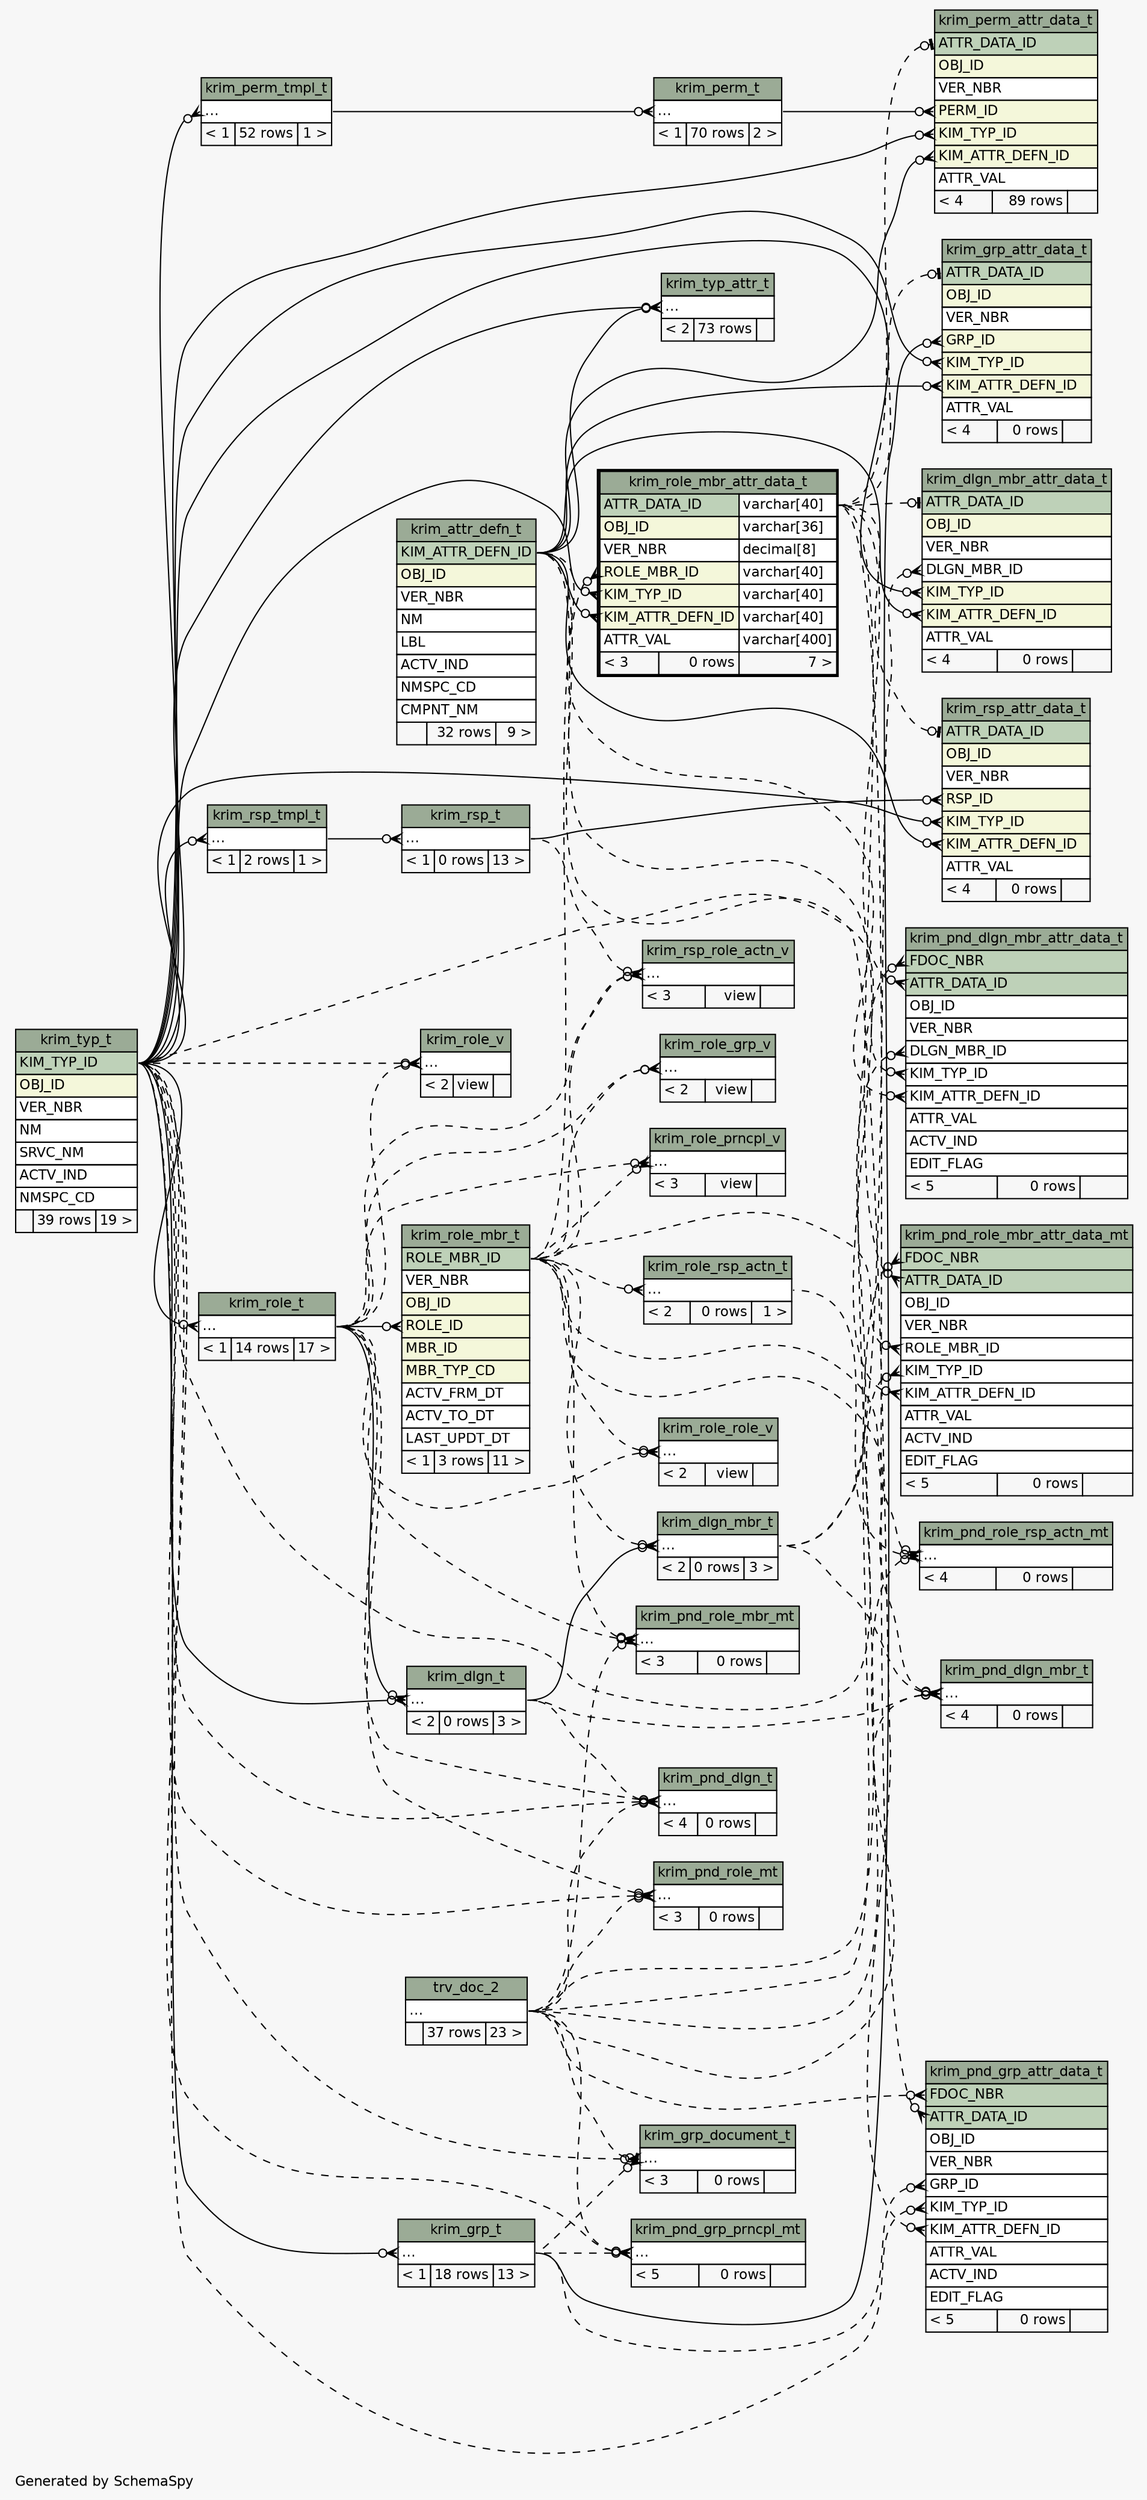 // dot 2.28.0 on Mac OS X 10.7.2
// SchemaSpy rev 590
digraph "impliedTwoDegreesRelationshipsDiagram" {
  graph [
    rankdir="RL"
    bgcolor="#f7f7f7"
    label="\nGenerated by SchemaSpy"
    labeljust="l"
    nodesep="0.18"
    ranksep="0.46"
    fontname="Helvetica"
    fontsize="11"
  ];
  node [
    fontname="Helvetica"
    fontsize="11"
    shape="plaintext"
  ];
  edge [
    arrowsize="0.8"
  ];
  "krim_dlgn_mbr_attr_data_t":"ATTR_DATA_ID":w -> "krim_role_mbr_attr_data_t":"ATTR_DATA_ID.type":e [arrowhead=none dir=back arrowtail=teeodot style=dashed];
  "krim_dlgn_mbr_attr_data_t":"DLGN_MBR_ID":w -> "krim_dlgn_mbr_t":"elipses":e [arrowhead=none dir=back arrowtail=crowodot style=dashed];
  "krim_dlgn_mbr_attr_data_t":"KIM_ATTR_DEFN_ID":w -> "krim_attr_defn_t":"KIM_ATTR_DEFN_ID":e [arrowhead=none dir=back arrowtail=crowodot];
  "krim_dlgn_mbr_attr_data_t":"KIM_TYP_ID":w -> "krim_typ_t":"KIM_TYP_ID":e [arrowhead=none dir=back arrowtail=crowodot];
  "krim_dlgn_mbr_t":"elipses":w -> "krim_dlgn_t":"elipses":e [arrowhead=none dir=back arrowtail=crowodot];
  "krim_dlgn_mbr_t":"elipses":w -> "krim_role_mbr_t":"ROLE_MBR_ID":e [arrowhead=none dir=back arrowtail=crowodot style=dashed];
  "krim_dlgn_t":"elipses":w -> "krim_typ_t":"KIM_TYP_ID":e [arrowhead=none dir=back arrowtail=crowodot];
  "krim_dlgn_t":"elipses":w -> "krim_role_t":"elipses":e [arrowhead=none dir=back arrowtail=crowodot];
  "krim_grp_attr_data_t":"ATTR_DATA_ID":w -> "krim_role_mbr_attr_data_t":"ATTR_DATA_ID.type":e [arrowhead=none dir=back arrowtail=teeodot style=dashed];
  "krim_grp_attr_data_t":"GRP_ID":w -> "krim_grp_t":"elipses":e [arrowhead=none dir=back arrowtail=crowodot];
  "krim_grp_attr_data_t":"KIM_ATTR_DEFN_ID":w -> "krim_attr_defn_t":"KIM_ATTR_DEFN_ID":e [arrowhead=none dir=back arrowtail=crowodot];
  "krim_grp_attr_data_t":"KIM_TYP_ID":w -> "krim_typ_t":"KIM_TYP_ID":e [arrowhead=none dir=back arrowtail=crowodot];
  "krim_grp_document_t":"elipses":w -> "trv_doc_2":"elipses":e [arrowhead=none dir=back arrowtail=teeodot style=dashed];
  "krim_grp_document_t":"elipses":w -> "krim_grp_t":"elipses":e [arrowhead=none dir=back arrowtail=crowodot style=dashed];
  "krim_grp_document_t":"elipses":w -> "krim_typ_t":"KIM_TYP_ID":e [arrowhead=none dir=back arrowtail=crowodot style=dashed];
  "krim_grp_t":"elipses":w -> "krim_typ_t":"KIM_TYP_ID":e [arrowhead=none dir=back arrowtail=crowodot];
  "krim_perm_attr_data_t":"ATTR_DATA_ID":w -> "krim_role_mbr_attr_data_t":"ATTR_DATA_ID.type":e [arrowhead=none dir=back arrowtail=teeodot style=dashed];
  "krim_perm_attr_data_t":"KIM_ATTR_DEFN_ID":w -> "krim_attr_defn_t":"KIM_ATTR_DEFN_ID":e [arrowhead=none dir=back arrowtail=crowodot];
  "krim_perm_attr_data_t":"KIM_TYP_ID":w -> "krim_typ_t":"KIM_TYP_ID":e [arrowhead=none dir=back arrowtail=crowodot];
  "krim_perm_attr_data_t":"PERM_ID":w -> "krim_perm_t":"elipses":e [arrowhead=none dir=back arrowtail=crowodot];
  "krim_perm_t":"elipses":w -> "krim_perm_tmpl_t":"elipses":e [arrowhead=none dir=back arrowtail=crowodot];
  "krim_perm_tmpl_t":"elipses":w -> "krim_typ_t":"KIM_TYP_ID":e [arrowhead=none dir=back arrowtail=crowodot];
  "krim_pnd_dlgn_mbr_attr_data_t":"ATTR_DATA_ID":w -> "krim_role_mbr_attr_data_t":"ATTR_DATA_ID.type":e [arrowhead=none dir=back arrowtail=crowodot style=dashed];
  "krim_pnd_dlgn_mbr_attr_data_t":"DLGN_MBR_ID":w -> "krim_dlgn_mbr_t":"elipses":e [arrowhead=none dir=back arrowtail=crowodot style=dashed];
  "krim_pnd_dlgn_mbr_attr_data_t":"FDOC_NBR":w -> "trv_doc_2":"elipses":e [arrowhead=none dir=back arrowtail=crowodot style=dashed];
  "krim_pnd_dlgn_mbr_attr_data_t":"KIM_ATTR_DEFN_ID":w -> "krim_attr_defn_t":"KIM_ATTR_DEFN_ID":e [arrowhead=none dir=back arrowtail=crowodot style=dashed];
  "krim_pnd_dlgn_mbr_attr_data_t":"KIM_TYP_ID":w -> "krim_typ_t":"KIM_TYP_ID":e [arrowhead=none dir=back arrowtail=crowodot style=dashed];
  "krim_pnd_dlgn_mbr_t":"elipses":w -> "krim_dlgn_t":"elipses":e [arrowhead=none dir=back arrowtail=crowodot style=dashed];
  "krim_pnd_dlgn_mbr_t":"elipses":w -> "krim_dlgn_mbr_t":"elipses":e [arrowhead=none dir=back arrowtail=crowodot style=dashed];
  "krim_pnd_dlgn_mbr_t":"elipses":w -> "trv_doc_2":"elipses":e [arrowhead=none dir=back arrowtail=crowodot style=dashed];
  "krim_pnd_dlgn_mbr_t":"elipses":w -> "krim_role_mbr_t":"ROLE_MBR_ID":e [arrowhead=none dir=back arrowtail=crowodot style=dashed];
  "krim_pnd_dlgn_t":"elipses":w -> "krim_dlgn_t":"elipses":e [arrowhead=none dir=back arrowtail=crowodot style=dashed];
  "krim_pnd_dlgn_t":"elipses":w -> "trv_doc_2":"elipses":e [arrowhead=none dir=back arrowtail=crowodot style=dashed];
  "krim_pnd_dlgn_t":"elipses":w -> "krim_typ_t":"KIM_TYP_ID":e [arrowhead=none dir=back arrowtail=crowodot style=dashed];
  "krim_pnd_dlgn_t":"elipses":w -> "krim_role_t":"elipses":e [arrowhead=none dir=back arrowtail=crowodot style=dashed];
  "krim_pnd_grp_attr_data_t":"ATTR_DATA_ID":w -> "krim_role_mbr_attr_data_t":"ATTR_DATA_ID.type":e [arrowhead=none dir=back arrowtail=crowodot style=dashed];
  "krim_pnd_grp_attr_data_t":"FDOC_NBR":w -> "trv_doc_2":"elipses":e [arrowhead=none dir=back arrowtail=crowodot style=dashed];
  "krim_pnd_grp_attr_data_t":"GRP_ID":w -> "krim_grp_t":"elipses":e [arrowhead=none dir=back arrowtail=crowodot style=dashed];
  "krim_pnd_grp_attr_data_t":"KIM_ATTR_DEFN_ID":w -> "krim_attr_defn_t":"KIM_ATTR_DEFN_ID":e [arrowhead=none dir=back arrowtail=crowodot style=dashed];
  "krim_pnd_grp_attr_data_t":"KIM_TYP_ID":w -> "krim_typ_t":"KIM_TYP_ID":e [arrowhead=none dir=back arrowtail=crowodot style=dashed];
  "krim_pnd_grp_prncpl_mt":"elipses":w -> "trv_doc_2":"elipses":e [arrowhead=none dir=back arrowtail=crowodot style=dashed];
  "krim_pnd_grp_prncpl_mt":"elipses":w -> "krim_grp_t":"elipses":e [arrowhead=none dir=back arrowtail=crowodot style=dashed];
  "krim_pnd_grp_prncpl_mt":"elipses":w -> "krim_typ_t":"KIM_TYP_ID":e [arrowhead=none dir=back arrowtail=crowodot style=dashed];
  "krim_pnd_role_mbr_attr_data_mt":"ATTR_DATA_ID":w -> "krim_role_mbr_attr_data_t":"ATTR_DATA_ID.type":e [arrowhead=none dir=back arrowtail=crowodot style=dashed];
  "krim_pnd_role_mbr_attr_data_mt":"FDOC_NBR":w -> "trv_doc_2":"elipses":e [arrowhead=none dir=back arrowtail=crowodot style=dashed];
  "krim_pnd_role_mbr_attr_data_mt":"KIM_ATTR_DEFN_ID":w -> "krim_attr_defn_t":"KIM_ATTR_DEFN_ID":e [arrowhead=none dir=back arrowtail=crowodot style=dashed];
  "krim_pnd_role_mbr_attr_data_mt":"KIM_TYP_ID":w -> "krim_typ_t":"KIM_TYP_ID":e [arrowhead=none dir=back arrowtail=crowodot style=dashed];
  "krim_pnd_role_mbr_attr_data_mt":"ROLE_MBR_ID":w -> "krim_role_mbr_t":"ROLE_MBR_ID":e [arrowhead=none dir=back arrowtail=crowodot style=dashed];
  "krim_pnd_role_mbr_mt":"elipses":w -> "trv_doc_2":"elipses":e [arrowhead=none dir=back arrowtail=crowodot style=dashed];
  "krim_pnd_role_mbr_mt":"elipses":w -> "krim_role_t":"elipses":e [arrowhead=none dir=back arrowtail=crowodot style=dashed];
  "krim_pnd_role_mbr_mt":"elipses":w -> "krim_role_mbr_t":"ROLE_MBR_ID":e [arrowhead=none dir=back arrowtail=crowodot style=dashed];
  "krim_pnd_role_mt":"elipses":w -> "trv_doc_2":"elipses":e [arrowhead=none dir=back arrowtail=crowodot style=dashed];
  "krim_pnd_role_mt":"elipses":w -> "krim_typ_t":"KIM_TYP_ID":e [arrowhead=none dir=back arrowtail=crowodot style=dashed];
  "krim_pnd_role_mt":"elipses":w -> "krim_role_t":"elipses":e [arrowhead=none dir=back arrowtail=crowodot style=dashed];
  "krim_pnd_role_rsp_actn_mt":"elipses":w -> "trv_doc_2":"elipses":e [arrowhead=none dir=back arrowtail=crowodot style=dashed];
  "krim_pnd_role_rsp_actn_mt":"elipses":w -> "krim_role_mbr_t":"ROLE_MBR_ID":e [arrowhead=none dir=back arrowtail=crowodot style=dashed];
  "krim_pnd_role_rsp_actn_mt":"elipses":w -> "krim_role_rsp_actn_t":"elipses":e [arrowhead=none dir=back arrowtail=crowodot style=dashed];
  "krim_role_grp_v":"elipses":w -> "krim_role_t":"elipses":e [arrowhead=none dir=back arrowtail=crowodot style=dashed];
  "krim_role_grp_v":"elipses":w -> "krim_role_mbr_t":"ROLE_MBR_ID":e [arrowhead=none dir=back arrowtail=crowodot style=dashed];
  "krim_role_mbr_attr_data_t":"KIM_ATTR_DEFN_ID":w -> "krim_attr_defn_t":"KIM_ATTR_DEFN_ID":e [arrowhead=none dir=back arrowtail=crowodot];
  "krim_role_mbr_attr_data_t":"KIM_TYP_ID":w -> "krim_typ_t":"KIM_TYP_ID":e [arrowhead=none dir=back arrowtail=crowodot];
  "krim_role_mbr_attr_data_t":"ROLE_MBR_ID":w -> "krim_role_mbr_t":"ROLE_MBR_ID":e [arrowhead=none dir=back arrowtail=crowodot style=dashed];
  "krim_role_mbr_t":"ROLE_ID":w -> "krim_role_t":"elipses":e [arrowhead=none dir=back arrowtail=crowodot];
  "krim_role_prncpl_v":"elipses":w -> "krim_role_t":"elipses":e [arrowhead=none dir=back arrowtail=crowodot style=dashed];
  "krim_role_prncpl_v":"elipses":w -> "krim_role_mbr_t":"ROLE_MBR_ID":e [arrowhead=none dir=back arrowtail=crowodot style=dashed];
  "krim_role_role_v":"elipses":w -> "krim_role_t":"elipses":e [arrowhead=none dir=back arrowtail=crowodot style=dashed];
  "krim_role_role_v":"elipses":w -> "krim_role_mbr_t":"ROLE_MBR_ID":e [arrowhead=none dir=back arrowtail=crowodot style=dashed];
  "krim_role_rsp_actn_t":"elipses":w -> "krim_role_mbr_t":"ROLE_MBR_ID":e [arrowhead=none dir=back arrowtail=crowodot style=dashed];
  "krim_role_t":"elipses":w -> "krim_typ_t":"KIM_TYP_ID":e [arrowhead=none dir=back arrowtail=crowodot];
  "krim_role_v":"elipses":w -> "krim_typ_t":"KIM_TYP_ID":e [arrowhead=none dir=back arrowtail=crowodot style=dashed];
  "krim_role_v":"elipses":w -> "krim_role_t":"elipses":e [arrowhead=none dir=back arrowtail=crowodot style=dashed];
  "krim_rsp_attr_data_t":"ATTR_DATA_ID":w -> "krim_role_mbr_attr_data_t":"ATTR_DATA_ID.type":e [arrowhead=none dir=back arrowtail=teeodot style=dashed];
  "krim_rsp_attr_data_t":"KIM_ATTR_DEFN_ID":w -> "krim_attr_defn_t":"KIM_ATTR_DEFN_ID":e [arrowhead=none dir=back arrowtail=crowodot];
  "krim_rsp_attr_data_t":"KIM_TYP_ID":w -> "krim_typ_t":"KIM_TYP_ID":e [arrowhead=none dir=back arrowtail=crowodot];
  "krim_rsp_attr_data_t":"RSP_ID":w -> "krim_rsp_t":"elipses":e [arrowhead=none dir=back arrowtail=crowodot];
  "krim_rsp_role_actn_v":"elipses":w -> "krim_role_t":"elipses":e [arrowhead=none dir=back arrowtail=crowodot style=dashed];
  "krim_rsp_role_actn_v":"elipses":w -> "krim_role_mbr_t":"ROLE_MBR_ID":e [arrowhead=none dir=back arrowtail=crowodot style=dashed];
  "krim_rsp_role_actn_v":"elipses":w -> "krim_rsp_t":"elipses":e [arrowhead=none dir=back arrowtail=crowodot style=dashed];
  "krim_rsp_t":"elipses":w -> "krim_rsp_tmpl_t":"elipses":e [arrowhead=none dir=back arrowtail=crowodot];
  "krim_rsp_tmpl_t":"elipses":w -> "krim_typ_t":"KIM_TYP_ID":e [arrowhead=none dir=back arrowtail=crowodot];
  "krim_typ_attr_t":"elipses":w -> "krim_attr_defn_t":"KIM_ATTR_DEFN_ID":e [arrowhead=none dir=back arrowtail=crowodot];
  "krim_typ_attr_t":"elipses":w -> "krim_typ_t":"KIM_TYP_ID":e [arrowhead=none dir=back arrowtail=crowodot];
  "krim_attr_defn_t" [
    label=<
    <TABLE BORDER="0" CELLBORDER="1" CELLSPACING="0" BGCOLOR="#ffffff">
      <TR><TD COLSPAN="3" BGCOLOR="#9bab96" ALIGN="CENTER">krim_attr_defn_t</TD></TR>
      <TR><TD PORT="KIM_ATTR_DEFN_ID" COLSPAN="3" BGCOLOR="#bed1b8" ALIGN="LEFT">KIM_ATTR_DEFN_ID</TD></TR>
      <TR><TD PORT="OBJ_ID" COLSPAN="3" BGCOLOR="#f4f7da" ALIGN="LEFT">OBJ_ID</TD></TR>
      <TR><TD PORT="VER_NBR" COLSPAN="3" ALIGN="LEFT">VER_NBR</TD></TR>
      <TR><TD PORT="NM" COLSPAN="3" ALIGN="LEFT">NM</TD></TR>
      <TR><TD PORT="LBL" COLSPAN="3" ALIGN="LEFT">LBL</TD></TR>
      <TR><TD PORT="ACTV_IND" COLSPAN="3" ALIGN="LEFT">ACTV_IND</TD></TR>
      <TR><TD PORT="NMSPC_CD" COLSPAN="3" ALIGN="LEFT">NMSPC_CD</TD></TR>
      <TR><TD PORT="CMPNT_NM" COLSPAN="3" ALIGN="LEFT">CMPNT_NM</TD></TR>
      <TR><TD ALIGN="LEFT" BGCOLOR="#f7f7f7">  </TD><TD ALIGN="RIGHT" BGCOLOR="#f7f7f7">32 rows</TD><TD ALIGN="RIGHT" BGCOLOR="#f7f7f7">9 &gt;</TD></TR>
    </TABLE>>
    URL="krim_attr_defn_t.html"
    tooltip="krim_attr_defn_t"
  ];
  "krim_dlgn_mbr_attr_data_t" [
    label=<
    <TABLE BORDER="0" CELLBORDER="1" CELLSPACING="0" BGCOLOR="#ffffff">
      <TR><TD COLSPAN="3" BGCOLOR="#9bab96" ALIGN="CENTER">krim_dlgn_mbr_attr_data_t</TD></TR>
      <TR><TD PORT="ATTR_DATA_ID" COLSPAN="3" BGCOLOR="#bed1b8" ALIGN="LEFT">ATTR_DATA_ID</TD></TR>
      <TR><TD PORT="OBJ_ID" COLSPAN="3" BGCOLOR="#f4f7da" ALIGN="LEFT">OBJ_ID</TD></TR>
      <TR><TD PORT="VER_NBR" COLSPAN="3" ALIGN="LEFT">VER_NBR</TD></TR>
      <TR><TD PORT="DLGN_MBR_ID" COLSPAN="3" ALIGN="LEFT">DLGN_MBR_ID</TD></TR>
      <TR><TD PORT="KIM_TYP_ID" COLSPAN="3" BGCOLOR="#f4f7da" ALIGN="LEFT">KIM_TYP_ID</TD></TR>
      <TR><TD PORT="KIM_ATTR_DEFN_ID" COLSPAN="3" BGCOLOR="#f4f7da" ALIGN="LEFT">KIM_ATTR_DEFN_ID</TD></TR>
      <TR><TD PORT="ATTR_VAL" COLSPAN="3" ALIGN="LEFT">ATTR_VAL</TD></TR>
      <TR><TD ALIGN="LEFT" BGCOLOR="#f7f7f7">&lt; 4</TD><TD ALIGN="RIGHT" BGCOLOR="#f7f7f7">0 rows</TD><TD ALIGN="RIGHT" BGCOLOR="#f7f7f7">  </TD></TR>
    </TABLE>>
    URL="krim_dlgn_mbr_attr_data_t.html"
    tooltip="krim_dlgn_mbr_attr_data_t"
  ];
  "krim_dlgn_mbr_t" [
    label=<
    <TABLE BORDER="0" CELLBORDER="1" CELLSPACING="0" BGCOLOR="#ffffff">
      <TR><TD COLSPAN="3" BGCOLOR="#9bab96" ALIGN="CENTER">krim_dlgn_mbr_t</TD></TR>
      <TR><TD PORT="elipses" COLSPAN="3" ALIGN="LEFT">...</TD></TR>
      <TR><TD ALIGN="LEFT" BGCOLOR="#f7f7f7">&lt; 2</TD><TD ALIGN="RIGHT" BGCOLOR="#f7f7f7">0 rows</TD><TD ALIGN="RIGHT" BGCOLOR="#f7f7f7">3 &gt;</TD></TR>
    </TABLE>>
    URL="krim_dlgn_mbr_t.html"
    tooltip="krim_dlgn_mbr_t"
  ];
  "krim_dlgn_t" [
    label=<
    <TABLE BORDER="0" CELLBORDER="1" CELLSPACING="0" BGCOLOR="#ffffff">
      <TR><TD COLSPAN="3" BGCOLOR="#9bab96" ALIGN="CENTER">krim_dlgn_t</TD></TR>
      <TR><TD PORT="elipses" COLSPAN="3" ALIGN="LEFT">...</TD></TR>
      <TR><TD ALIGN="LEFT" BGCOLOR="#f7f7f7">&lt; 2</TD><TD ALIGN="RIGHT" BGCOLOR="#f7f7f7">0 rows</TD><TD ALIGN="RIGHT" BGCOLOR="#f7f7f7">3 &gt;</TD></TR>
    </TABLE>>
    URL="krim_dlgn_t.html"
    tooltip="krim_dlgn_t"
  ];
  "krim_grp_attr_data_t" [
    label=<
    <TABLE BORDER="0" CELLBORDER="1" CELLSPACING="0" BGCOLOR="#ffffff">
      <TR><TD COLSPAN="3" BGCOLOR="#9bab96" ALIGN="CENTER">krim_grp_attr_data_t</TD></TR>
      <TR><TD PORT="ATTR_DATA_ID" COLSPAN="3" BGCOLOR="#bed1b8" ALIGN="LEFT">ATTR_DATA_ID</TD></TR>
      <TR><TD PORT="OBJ_ID" COLSPAN="3" BGCOLOR="#f4f7da" ALIGN="LEFT">OBJ_ID</TD></TR>
      <TR><TD PORT="VER_NBR" COLSPAN="3" ALIGN="LEFT">VER_NBR</TD></TR>
      <TR><TD PORT="GRP_ID" COLSPAN="3" BGCOLOR="#f4f7da" ALIGN="LEFT">GRP_ID</TD></TR>
      <TR><TD PORT="KIM_TYP_ID" COLSPAN="3" BGCOLOR="#f4f7da" ALIGN="LEFT">KIM_TYP_ID</TD></TR>
      <TR><TD PORT="KIM_ATTR_DEFN_ID" COLSPAN="3" BGCOLOR="#f4f7da" ALIGN="LEFT">KIM_ATTR_DEFN_ID</TD></TR>
      <TR><TD PORT="ATTR_VAL" COLSPAN="3" ALIGN="LEFT">ATTR_VAL</TD></TR>
      <TR><TD ALIGN="LEFT" BGCOLOR="#f7f7f7">&lt; 4</TD><TD ALIGN="RIGHT" BGCOLOR="#f7f7f7">0 rows</TD><TD ALIGN="RIGHT" BGCOLOR="#f7f7f7">  </TD></TR>
    </TABLE>>
    URL="krim_grp_attr_data_t.html"
    tooltip="krim_grp_attr_data_t"
  ];
  "krim_grp_document_t" [
    label=<
    <TABLE BORDER="0" CELLBORDER="1" CELLSPACING="0" BGCOLOR="#ffffff">
      <TR><TD COLSPAN="3" BGCOLOR="#9bab96" ALIGN="CENTER">krim_grp_document_t</TD></TR>
      <TR><TD PORT="elipses" COLSPAN="3" ALIGN="LEFT">...</TD></TR>
      <TR><TD ALIGN="LEFT" BGCOLOR="#f7f7f7">&lt; 3</TD><TD ALIGN="RIGHT" BGCOLOR="#f7f7f7">0 rows</TD><TD ALIGN="RIGHT" BGCOLOR="#f7f7f7">  </TD></TR>
    </TABLE>>
    URL="krim_grp_document_t.html"
    tooltip="krim_grp_document_t"
  ];
  "krim_grp_t" [
    label=<
    <TABLE BORDER="0" CELLBORDER="1" CELLSPACING="0" BGCOLOR="#ffffff">
      <TR><TD COLSPAN="3" BGCOLOR="#9bab96" ALIGN="CENTER">krim_grp_t</TD></TR>
      <TR><TD PORT="elipses" COLSPAN="3" ALIGN="LEFT">...</TD></TR>
      <TR><TD ALIGN="LEFT" BGCOLOR="#f7f7f7">&lt; 1</TD><TD ALIGN="RIGHT" BGCOLOR="#f7f7f7">18 rows</TD><TD ALIGN="RIGHT" BGCOLOR="#f7f7f7">13 &gt;</TD></TR>
    </TABLE>>
    URL="krim_grp_t.html"
    tooltip="krim_grp_t"
  ];
  "krim_perm_attr_data_t" [
    label=<
    <TABLE BORDER="0" CELLBORDER="1" CELLSPACING="0" BGCOLOR="#ffffff">
      <TR><TD COLSPAN="3" BGCOLOR="#9bab96" ALIGN="CENTER">krim_perm_attr_data_t</TD></TR>
      <TR><TD PORT="ATTR_DATA_ID" COLSPAN="3" BGCOLOR="#bed1b8" ALIGN="LEFT">ATTR_DATA_ID</TD></TR>
      <TR><TD PORT="OBJ_ID" COLSPAN="3" BGCOLOR="#f4f7da" ALIGN="LEFT">OBJ_ID</TD></TR>
      <TR><TD PORT="VER_NBR" COLSPAN="3" ALIGN="LEFT">VER_NBR</TD></TR>
      <TR><TD PORT="PERM_ID" COLSPAN="3" BGCOLOR="#f4f7da" ALIGN="LEFT">PERM_ID</TD></TR>
      <TR><TD PORT="KIM_TYP_ID" COLSPAN="3" BGCOLOR="#f4f7da" ALIGN="LEFT">KIM_TYP_ID</TD></TR>
      <TR><TD PORT="KIM_ATTR_DEFN_ID" COLSPAN="3" BGCOLOR="#f4f7da" ALIGN="LEFT">KIM_ATTR_DEFN_ID</TD></TR>
      <TR><TD PORT="ATTR_VAL" COLSPAN="3" ALIGN="LEFT">ATTR_VAL</TD></TR>
      <TR><TD ALIGN="LEFT" BGCOLOR="#f7f7f7">&lt; 4</TD><TD ALIGN="RIGHT" BGCOLOR="#f7f7f7">89 rows</TD><TD ALIGN="RIGHT" BGCOLOR="#f7f7f7">  </TD></TR>
    </TABLE>>
    URL="krim_perm_attr_data_t.html"
    tooltip="krim_perm_attr_data_t"
  ];
  "krim_perm_t" [
    label=<
    <TABLE BORDER="0" CELLBORDER="1" CELLSPACING="0" BGCOLOR="#ffffff">
      <TR><TD COLSPAN="3" BGCOLOR="#9bab96" ALIGN="CENTER">krim_perm_t</TD></TR>
      <TR><TD PORT="elipses" COLSPAN="3" ALIGN="LEFT">...</TD></TR>
      <TR><TD ALIGN="LEFT" BGCOLOR="#f7f7f7">&lt; 1</TD><TD ALIGN="RIGHT" BGCOLOR="#f7f7f7">70 rows</TD><TD ALIGN="RIGHT" BGCOLOR="#f7f7f7">2 &gt;</TD></TR>
    </TABLE>>
    URL="krim_perm_t.html"
    tooltip="krim_perm_t"
  ];
  "krim_perm_tmpl_t" [
    label=<
    <TABLE BORDER="0" CELLBORDER="1" CELLSPACING="0" BGCOLOR="#ffffff">
      <TR><TD COLSPAN="3" BGCOLOR="#9bab96" ALIGN="CENTER">krim_perm_tmpl_t</TD></TR>
      <TR><TD PORT="elipses" COLSPAN="3" ALIGN="LEFT">...</TD></TR>
      <TR><TD ALIGN="LEFT" BGCOLOR="#f7f7f7">&lt; 1</TD><TD ALIGN="RIGHT" BGCOLOR="#f7f7f7">52 rows</TD><TD ALIGN="RIGHT" BGCOLOR="#f7f7f7">1 &gt;</TD></TR>
    </TABLE>>
    URL="krim_perm_tmpl_t.html"
    tooltip="krim_perm_tmpl_t"
  ];
  "krim_pnd_dlgn_mbr_attr_data_t" [
    label=<
    <TABLE BORDER="0" CELLBORDER="1" CELLSPACING="0" BGCOLOR="#ffffff">
      <TR><TD COLSPAN="3" BGCOLOR="#9bab96" ALIGN="CENTER">krim_pnd_dlgn_mbr_attr_data_t</TD></TR>
      <TR><TD PORT="FDOC_NBR" COLSPAN="3" BGCOLOR="#bed1b8" ALIGN="LEFT">FDOC_NBR</TD></TR>
      <TR><TD PORT="ATTR_DATA_ID" COLSPAN="3" BGCOLOR="#bed1b8" ALIGN="LEFT">ATTR_DATA_ID</TD></TR>
      <TR><TD PORT="OBJ_ID" COLSPAN="3" ALIGN="LEFT">OBJ_ID</TD></TR>
      <TR><TD PORT="VER_NBR" COLSPAN="3" ALIGN="LEFT">VER_NBR</TD></TR>
      <TR><TD PORT="DLGN_MBR_ID" COLSPAN="3" ALIGN="LEFT">DLGN_MBR_ID</TD></TR>
      <TR><TD PORT="KIM_TYP_ID" COLSPAN="3" ALIGN="LEFT">KIM_TYP_ID</TD></TR>
      <TR><TD PORT="KIM_ATTR_DEFN_ID" COLSPAN="3" ALIGN="LEFT">KIM_ATTR_DEFN_ID</TD></TR>
      <TR><TD PORT="ATTR_VAL" COLSPAN="3" ALIGN="LEFT">ATTR_VAL</TD></TR>
      <TR><TD PORT="ACTV_IND" COLSPAN="3" ALIGN="LEFT">ACTV_IND</TD></TR>
      <TR><TD PORT="EDIT_FLAG" COLSPAN="3" ALIGN="LEFT">EDIT_FLAG</TD></TR>
      <TR><TD ALIGN="LEFT" BGCOLOR="#f7f7f7">&lt; 5</TD><TD ALIGN="RIGHT" BGCOLOR="#f7f7f7">0 rows</TD><TD ALIGN="RIGHT" BGCOLOR="#f7f7f7">  </TD></TR>
    </TABLE>>
    URL="krim_pnd_dlgn_mbr_attr_data_t.html"
    tooltip="krim_pnd_dlgn_mbr_attr_data_t"
  ];
  "krim_pnd_dlgn_mbr_t" [
    label=<
    <TABLE BORDER="0" CELLBORDER="1" CELLSPACING="0" BGCOLOR="#ffffff">
      <TR><TD COLSPAN="3" BGCOLOR="#9bab96" ALIGN="CENTER">krim_pnd_dlgn_mbr_t</TD></TR>
      <TR><TD PORT="elipses" COLSPAN="3" ALIGN="LEFT">...</TD></TR>
      <TR><TD ALIGN="LEFT" BGCOLOR="#f7f7f7">&lt; 4</TD><TD ALIGN="RIGHT" BGCOLOR="#f7f7f7">0 rows</TD><TD ALIGN="RIGHT" BGCOLOR="#f7f7f7">  </TD></TR>
    </TABLE>>
    URL="krim_pnd_dlgn_mbr_t.html"
    tooltip="krim_pnd_dlgn_mbr_t"
  ];
  "krim_pnd_dlgn_t" [
    label=<
    <TABLE BORDER="0" CELLBORDER="1" CELLSPACING="0" BGCOLOR="#ffffff">
      <TR><TD COLSPAN="3" BGCOLOR="#9bab96" ALIGN="CENTER">krim_pnd_dlgn_t</TD></TR>
      <TR><TD PORT="elipses" COLSPAN="3" ALIGN="LEFT">...</TD></TR>
      <TR><TD ALIGN="LEFT" BGCOLOR="#f7f7f7">&lt; 4</TD><TD ALIGN="RIGHT" BGCOLOR="#f7f7f7">0 rows</TD><TD ALIGN="RIGHT" BGCOLOR="#f7f7f7">  </TD></TR>
    </TABLE>>
    URL="krim_pnd_dlgn_t.html"
    tooltip="krim_pnd_dlgn_t"
  ];
  "krim_pnd_grp_attr_data_t" [
    label=<
    <TABLE BORDER="0" CELLBORDER="1" CELLSPACING="0" BGCOLOR="#ffffff">
      <TR><TD COLSPAN="3" BGCOLOR="#9bab96" ALIGN="CENTER">krim_pnd_grp_attr_data_t</TD></TR>
      <TR><TD PORT="FDOC_NBR" COLSPAN="3" BGCOLOR="#bed1b8" ALIGN="LEFT">FDOC_NBR</TD></TR>
      <TR><TD PORT="ATTR_DATA_ID" COLSPAN="3" BGCOLOR="#bed1b8" ALIGN="LEFT">ATTR_DATA_ID</TD></TR>
      <TR><TD PORT="OBJ_ID" COLSPAN="3" ALIGN="LEFT">OBJ_ID</TD></TR>
      <TR><TD PORT="VER_NBR" COLSPAN="3" ALIGN="LEFT">VER_NBR</TD></TR>
      <TR><TD PORT="GRP_ID" COLSPAN="3" ALIGN="LEFT">GRP_ID</TD></TR>
      <TR><TD PORT="KIM_TYP_ID" COLSPAN="3" ALIGN="LEFT">KIM_TYP_ID</TD></TR>
      <TR><TD PORT="KIM_ATTR_DEFN_ID" COLSPAN="3" ALIGN="LEFT">KIM_ATTR_DEFN_ID</TD></TR>
      <TR><TD PORT="ATTR_VAL" COLSPAN="3" ALIGN="LEFT">ATTR_VAL</TD></TR>
      <TR><TD PORT="ACTV_IND" COLSPAN="3" ALIGN="LEFT">ACTV_IND</TD></TR>
      <TR><TD PORT="EDIT_FLAG" COLSPAN="3" ALIGN="LEFT">EDIT_FLAG</TD></TR>
      <TR><TD ALIGN="LEFT" BGCOLOR="#f7f7f7">&lt; 5</TD><TD ALIGN="RIGHT" BGCOLOR="#f7f7f7">0 rows</TD><TD ALIGN="RIGHT" BGCOLOR="#f7f7f7">  </TD></TR>
    </TABLE>>
    URL="krim_pnd_grp_attr_data_t.html"
    tooltip="krim_pnd_grp_attr_data_t"
  ];
  "krim_pnd_grp_prncpl_mt" [
    label=<
    <TABLE BORDER="0" CELLBORDER="1" CELLSPACING="0" BGCOLOR="#ffffff">
      <TR><TD COLSPAN="3" BGCOLOR="#9bab96" ALIGN="CENTER">krim_pnd_grp_prncpl_mt</TD></TR>
      <TR><TD PORT="elipses" COLSPAN="3" ALIGN="LEFT">...</TD></TR>
      <TR><TD ALIGN="LEFT" BGCOLOR="#f7f7f7">&lt; 5</TD><TD ALIGN="RIGHT" BGCOLOR="#f7f7f7">0 rows</TD><TD ALIGN="RIGHT" BGCOLOR="#f7f7f7">  </TD></TR>
    </TABLE>>
    URL="krim_pnd_grp_prncpl_mt.html"
    tooltip="krim_pnd_grp_prncpl_mt"
  ];
  "krim_pnd_role_mbr_attr_data_mt" [
    label=<
    <TABLE BORDER="0" CELLBORDER="1" CELLSPACING="0" BGCOLOR="#ffffff">
      <TR><TD COLSPAN="3" BGCOLOR="#9bab96" ALIGN="CENTER">krim_pnd_role_mbr_attr_data_mt</TD></TR>
      <TR><TD PORT="FDOC_NBR" COLSPAN="3" BGCOLOR="#bed1b8" ALIGN="LEFT">FDOC_NBR</TD></TR>
      <TR><TD PORT="ATTR_DATA_ID" COLSPAN="3" BGCOLOR="#bed1b8" ALIGN="LEFT">ATTR_DATA_ID</TD></TR>
      <TR><TD PORT="OBJ_ID" COLSPAN="3" ALIGN="LEFT">OBJ_ID</TD></TR>
      <TR><TD PORT="VER_NBR" COLSPAN="3" ALIGN="LEFT">VER_NBR</TD></TR>
      <TR><TD PORT="ROLE_MBR_ID" COLSPAN="3" ALIGN="LEFT">ROLE_MBR_ID</TD></TR>
      <TR><TD PORT="KIM_TYP_ID" COLSPAN="3" ALIGN="LEFT">KIM_TYP_ID</TD></TR>
      <TR><TD PORT="KIM_ATTR_DEFN_ID" COLSPAN="3" ALIGN="LEFT">KIM_ATTR_DEFN_ID</TD></TR>
      <TR><TD PORT="ATTR_VAL" COLSPAN="3" ALIGN="LEFT">ATTR_VAL</TD></TR>
      <TR><TD PORT="ACTV_IND" COLSPAN="3" ALIGN="LEFT">ACTV_IND</TD></TR>
      <TR><TD PORT="EDIT_FLAG" COLSPAN="3" ALIGN="LEFT">EDIT_FLAG</TD></TR>
      <TR><TD ALIGN="LEFT" BGCOLOR="#f7f7f7">&lt; 5</TD><TD ALIGN="RIGHT" BGCOLOR="#f7f7f7">0 rows</TD><TD ALIGN="RIGHT" BGCOLOR="#f7f7f7">  </TD></TR>
    </TABLE>>
    URL="krim_pnd_role_mbr_attr_data_mt.html"
    tooltip="krim_pnd_role_mbr_attr_data_mt"
  ];
  "krim_pnd_role_mbr_mt" [
    label=<
    <TABLE BORDER="0" CELLBORDER="1" CELLSPACING="0" BGCOLOR="#ffffff">
      <TR><TD COLSPAN="3" BGCOLOR="#9bab96" ALIGN="CENTER">krim_pnd_role_mbr_mt</TD></TR>
      <TR><TD PORT="elipses" COLSPAN="3" ALIGN="LEFT">...</TD></TR>
      <TR><TD ALIGN="LEFT" BGCOLOR="#f7f7f7">&lt; 3</TD><TD ALIGN="RIGHT" BGCOLOR="#f7f7f7">0 rows</TD><TD ALIGN="RIGHT" BGCOLOR="#f7f7f7">  </TD></TR>
    </TABLE>>
    URL="krim_pnd_role_mbr_mt.html"
    tooltip="krim_pnd_role_mbr_mt"
  ];
  "krim_pnd_role_mt" [
    label=<
    <TABLE BORDER="0" CELLBORDER="1" CELLSPACING="0" BGCOLOR="#ffffff">
      <TR><TD COLSPAN="3" BGCOLOR="#9bab96" ALIGN="CENTER">krim_pnd_role_mt</TD></TR>
      <TR><TD PORT="elipses" COLSPAN="3" ALIGN="LEFT">...</TD></TR>
      <TR><TD ALIGN="LEFT" BGCOLOR="#f7f7f7">&lt; 3</TD><TD ALIGN="RIGHT" BGCOLOR="#f7f7f7">0 rows</TD><TD ALIGN="RIGHT" BGCOLOR="#f7f7f7">  </TD></TR>
    </TABLE>>
    URL="krim_pnd_role_mt.html"
    tooltip="krim_pnd_role_mt"
  ];
  "krim_pnd_role_rsp_actn_mt" [
    label=<
    <TABLE BORDER="0" CELLBORDER="1" CELLSPACING="0" BGCOLOR="#ffffff">
      <TR><TD COLSPAN="3" BGCOLOR="#9bab96" ALIGN="CENTER">krim_pnd_role_rsp_actn_mt</TD></TR>
      <TR><TD PORT="elipses" COLSPAN="3" ALIGN="LEFT">...</TD></TR>
      <TR><TD ALIGN="LEFT" BGCOLOR="#f7f7f7">&lt; 4</TD><TD ALIGN="RIGHT" BGCOLOR="#f7f7f7">0 rows</TD><TD ALIGN="RIGHT" BGCOLOR="#f7f7f7">  </TD></TR>
    </TABLE>>
    URL="krim_pnd_role_rsp_actn_mt.html"
    tooltip="krim_pnd_role_rsp_actn_mt"
  ];
  "krim_role_grp_v" [
    label=<
    <TABLE BORDER="0" CELLBORDER="1" CELLSPACING="0" BGCOLOR="#ffffff">
      <TR><TD COLSPAN="3" BGCOLOR="#9bab96" ALIGN="CENTER">krim_role_grp_v</TD></TR>
      <TR><TD PORT="elipses" COLSPAN="3" ALIGN="LEFT">...</TD></TR>
      <TR><TD ALIGN="LEFT" BGCOLOR="#f7f7f7">&lt; 2</TD><TD ALIGN="RIGHT" BGCOLOR="#f7f7f7">view</TD><TD ALIGN="RIGHT" BGCOLOR="#f7f7f7">  </TD></TR>
    </TABLE>>
    URL="krim_role_grp_v.html"
    tooltip="krim_role_grp_v"
  ];
  "krim_role_mbr_attr_data_t" [
    label=<
    <TABLE BORDER="2" CELLBORDER="1" CELLSPACING="0" BGCOLOR="#ffffff">
      <TR><TD COLSPAN="3" BGCOLOR="#9bab96" ALIGN="CENTER">krim_role_mbr_attr_data_t</TD></TR>
      <TR><TD PORT="ATTR_DATA_ID" COLSPAN="2" BGCOLOR="#bed1b8" ALIGN="LEFT">ATTR_DATA_ID</TD><TD PORT="ATTR_DATA_ID.type" ALIGN="LEFT">varchar[40]</TD></TR>
      <TR><TD PORT="OBJ_ID" COLSPAN="2" BGCOLOR="#f4f7da" ALIGN="LEFT">OBJ_ID</TD><TD PORT="OBJ_ID.type" ALIGN="LEFT">varchar[36]</TD></TR>
      <TR><TD PORT="VER_NBR" COLSPAN="2" ALIGN="LEFT">VER_NBR</TD><TD PORT="VER_NBR.type" ALIGN="LEFT">decimal[8]</TD></TR>
      <TR><TD PORT="ROLE_MBR_ID" COLSPAN="2" BGCOLOR="#f4f7da" ALIGN="LEFT">ROLE_MBR_ID</TD><TD PORT="ROLE_MBR_ID.type" ALIGN="LEFT">varchar[40]</TD></TR>
      <TR><TD PORT="KIM_TYP_ID" COLSPAN="2" BGCOLOR="#f4f7da" ALIGN="LEFT">KIM_TYP_ID</TD><TD PORT="KIM_TYP_ID.type" ALIGN="LEFT">varchar[40]</TD></TR>
      <TR><TD PORT="KIM_ATTR_DEFN_ID" COLSPAN="2" BGCOLOR="#f4f7da" ALIGN="LEFT">KIM_ATTR_DEFN_ID</TD><TD PORT="KIM_ATTR_DEFN_ID.type" ALIGN="LEFT">varchar[40]</TD></TR>
      <TR><TD PORT="ATTR_VAL" COLSPAN="2" ALIGN="LEFT">ATTR_VAL</TD><TD PORT="ATTR_VAL.type" ALIGN="LEFT">varchar[400]</TD></TR>
      <TR><TD ALIGN="LEFT" BGCOLOR="#f7f7f7">&lt; 3</TD><TD ALIGN="RIGHT" BGCOLOR="#f7f7f7">0 rows</TD><TD ALIGN="RIGHT" BGCOLOR="#f7f7f7">7 &gt;</TD></TR>
    </TABLE>>
    URL="krim_role_mbr_attr_data_t.html"
    tooltip="krim_role_mbr_attr_data_t"
  ];
  "krim_role_mbr_t" [
    label=<
    <TABLE BORDER="0" CELLBORDER="1" CELLSPACING="0" BGCOLOR="#ffffff">
      <TR><TD COLSPAN="3" BGCOLOR="#9bab96" ALIGN="CENTER">krim_role_mbr_t</TD></TR>
      <TR><TD PORT="ROLE_MBR_ID" COLSPAN="3" BGCOLOR="#bed1b8" ALIGN="LEFT">ROLE_MBR_ID</TD></TR>
      <TR><TD PORT="VER_NBR" COLSPAN="3" ALIGN="LEFT">VER_NBR</TD></TR>
      <TR><TD PORT="OBJ_ID" COLSPAN="3" BGCOLOR="#f4f7da" ALIGN="LEFT">OBJ_ID</TD></TR>
      <TR><TD PORT="ROLE_ID" COLSPAN="3" BGCOLOR="#f4f7da" ALIGN="LEFT">ROLE_ID</TD></TR>
      <TR><TD PORT="MBR_ID" COLSPAN="3" BGCOLOR="#f4f7da" ALIGN="LEFT">MBR_ID</TD></TR>
      <TR><TD PORT="MBR_TYP_CD" COLSPAN="3" BGCOLOR="#f4f7da" ALIGN="LEFT">MBR_TYP_CD</TD></TR>
      <TR><TD PORT="ACTV_FRM_DT" COLSPAN="3" ALIGN="LEFT">ACTV_FRM_DT</TD></TR>
      <TR><TD PORT="ACTV_TO_DT" COLSPAN="3" ALIGN="LEFT">ACTV_TO_DT</TD></TR>
      <TR><TD PORT="LAST_UPDT_DT" COLSPAN="3" ALIGN="LEFT">LAST_UPDT_DT</TD></TR>
      <TR><TD ALIGN="LEFT" BGCOLOR="#f7f7f7">&lt; 1</TD><TD ALIGN="RIGHT" BGCOLOR="#f7f7f7">3 rows</TD><TD ALIGN="RIGHT" BGCOLOR="#f7f7f7">11 &gt;</TD></TR>
    </TABLE>>
    URL="krim_role_mbr_t.html"
    tooltip="krim_role_mbr_t"
  ];
  "krim_role_prncpl_v" [
    label=<
    <TABLE BORDER="0" CELLBORDER="1" CELLSPACING="0" BGCOLOR="#ffffff">
      <TR><TD COLSPAN="3" BGCOLOR="#9bab96" ALIGN="CENTER">krim_role_prncpl_v</TD></TR>
      <TR><TD PORT="elipses" COLSPAN="3" ALIGN="LEFT">...</TD></TR>
      <TR><TD ALIGN="LEFT" BGCOLOR="#f7f7f7">&lt; 3</TD><TD ALIGN="RIGHT" BGCOLOR="#f7f7f7">view</TD><TD ALIGN="RIGHT" BGCOLOR="#f7f7f7">  </TD></TR>
    </TABLE>>
    URL="krim_role_prncpl_v.html"
    tooltip="krim_role_prncpl_v"
  ];
  "krim_role_role_v" [
    label=<
    <TABLE BORDER="0" CELLBORDER="1" CELLSPACING="0" BGCOLOR="#ffffff">
      <TR><TD COLSPAN="3" BGCOLOR="#9bab96" ALIGN="CENTER">krim_role_role_v</TD></TR>
      <TR><TD PORT="elipses" COLSPAN="3" ALIGN="LEFT">...</TD></TR>
      <TR><TD ALIGN="LEFT" BGCOLOR="#f7f7f7">&lt; 2</TD><TD ALIGN="RIGHT" BGCOLOR="#f7f7f7">view</TD><TD ALIGN="RIGHT" BGCOLOR="#f7f7f7">  </TD></TR>
    </TABLE>>
    URL="krim_role_role_v.html"
    tooltip="krim_role_role_v"
  ];
  "krim_role_rsp_actn_t" [
    label=<
    <TABLE BORDER="0" CELLBORDER="1" CELLSPACING="0" BGCOLOR="#ffffff">
      <TR><TD COLSPAN="3" BGCOLOR="#9bab96" ALIGN="CENTER">krim_role_rsp_actn_t</TD></TR>
      <TR><TD PORT="elipses" COLSPAN="3" ALIGN="LEFT">...</TD></TR>
      <TR><TD ALIGN="LEFT" BGCOLOR="#f7f7f7">&lt; 2</TD><TD ALIGN="RIGHT" BGCOLOR="#f7f7f7">0 rows</TD><TD ALIGN="RIGHT" BGCOLOR="#f7f7f7">1 &gt;</TD></TR>
    </TABLE>>
    URL="krim_role_rsp_actn_t.html"
    tooltip="krim_role_rsp_actn_t"
  ];
  "krim_role_t" [
    label=<
    <TABLE BORDER="0" CELLBORDER="1" CELLSPACING="0" BGCOLOR="#ffffff">
      <TR><TD COLSPAN="3" BGCOLOR="#9bab96" ALIGN="CENTER">krim_role_t</TD></TR>
      <TR><TD PORT="elipses" COLSPAN="3" ALIGN="LEFT">...</TD></TR>
      <TR><TD ALIGN="LEFT" BGCOLOR="#f7f7f7">&lt; 1</TD><TD ALIGN="RIGHT" BGCOLOR="#f7f7f7">14 rows</TD><TD ALIGN="RIGHT" BGCOLOR="#f7f7f7">17 &gt;</TD></TR>
    </TABLE>>
    URL="krim_role_t.html"
    tooltip="krim_role_t"
  ];
  "krim_role_v" [
    label=<
    <TABLE BORDER="0" CELLBORDER="1" CELLSPACING="0" BGCOLOR="#ffffff">
      <TR><TD COLSPAN="3" BGCOLOR="#9bab96" ALIGN="CENTER">krim_role_v</TD></TR>
      <TR><TD PORT="elipses" COLSPAN="3" ALIGN="LEFT">...</TD></TR>
      <TR><TD ALIGN="LEFT" BGCOLOR="#f7f7f7">&lt; 2</TD><TD ALIGN="RIGHT" BGCOLOR="#f7f7f7">view</TD><TD ALIGN="RIGHT" BGCOLOR="#f7f7f7">  </TD></TR>
    </TABLE>>
    URL="krim_role_v.html"
    tooltip="krim_role_v"
  ];
  "krim_rsp_attr_data_t" [
    label=<
    <TABLE BORDER="0" CELLBORDER="1" CELLSPACING="0" BGCOLOR="#ffffff">
      <TR><TD COLSPAN="3" BGCOLOR="#9bab96" ALIGN="CENTER">krim_rsp_attr_data_t</TD></TR>
      <TR><TD PORT="ATTR_DATA_ID" COLSPAN="3" BGCOLOR="#bed1b8" ALIGN="LEFT">ATTR_DATA_ID</TD></TR>
      <TR><TD PORT="OBJ_ID" COLSPAN="3" BGCOLOR="#f4f7da" ALIGN="LEFT">OBJ_ID</TD></TR>
      <TR><TD PORT="VER_NBR" COLSPAN="3" ALIGN="LEFT">VER_NBR</TD></TR>
      <TR><TD PORT="RSP_ID" COLSPAN="3" BGCOLOR="#f4f7da" ALIGN="LEFT">RSP_ID</TD></TR>
      <TR><TD PORT="KIM_TYP_ID" COLSPAN="3" BGCOLOR="#f4f7da" ALIGN="LEFT">KIM_TYP_ID</TD></TR>
      <TR><TD PORT="KIM_ATTR_DEFN_ID" COLSPAN="3" BGCOLOR="#f4f7da" ALIGN="LEFT">KIM_ATTR_DEFN_ID</TD></TR>
      <TR><TD PORT="ATTR_VAL" COLSPAN="3" ALIGN="LEFT">ATTR_VAL</TD></TR>
      <TR><TD ALIGN="LEFT" BGCOLOR="#f7f7f7">&lt; 4</TD><TD ALIGN="RIGHT" BGCOLOR="#f7f7f7">0 rows</TD><TD ALIGN="RIGHT" BGCOLOR="#f7f7f7">  </TD></TR>
    </TABLE>>
    URL="krim_rsp_attr_data_t.html"
    tooltip="krim_rsp_attr_data_t"
  ];
  "krim_rsp_role_actn_v" [
    label=<
    <TABLE BORDER="0" CELLBORDER="1" CELLSPACING="0" BGCOLOR="#ffffff">
      <TR><TD COLSPAN="3" BGCOLOR="#9bab96" ALIGN="CENTER">krim_rsp_role_actn_v</TD></TR>
      <TR><TD PORT="elipses" COLSPAN="3" ALIGN="LEFT">...</TD></TR>
      <TR><TD ALIGN="LEFT" BGCOLOR="#f7f7f7">&lt; 3</TD><TD ALIGN="RIGHT" BGCOLOR="#f7f7f7">view</TD><TD ALIGN="RIGHT" BGCOLOR="#f7f7f7">  </TD></TR>
    </TABLE>>
    URL="krim_rsp_role_actn_v.html"
    tooltip="krim_rsp_role_actn_v"
  ];
  "krim_rsp_t" [
    label=<
    <TABLE BORDER="0" CELLBORDER="1" CELLSPACING="0" BGCOLOR="#ffffff">
      <TR><TD COLSPAN="3" BGCOLOR="#9bab96" ALIGN="CENTER">krim_rsp_t</TD></TR>
      <TR><TD PORT="elipses" COLSPAN="3" ALIGN="LEFT">...</TD></TR>
      <TR><TD ALIGN="LEFT" BGCOLOR="#f7f7f7">&lt; 1</TD><TD ALIGN="RIGHT" BGCOLOR="#f7f7f7">0 rows</TD><TD ALIGN="RIGHT" BGCOLOR="#f7f7f7">13 &gt;</TD></TR>
    </TABLE>>
    URL="krim_rsp_t.html"
    tooltip="krim_rsp_t"
  ];
  "krim_rsp_tmpl_t" [
    label=<
    <TABLE BORDER="0" CELLBORDER="1" CELLSPACING="0" BGCOLOR="#ffffff">
      <TR><TD COLSPAN="3" BGCOLOR="#9bab96" ALIGN="CENTER">krim_rsp_tmpl_t</TD></TR>
      <TR><TD PORT="elipses" COLSPAN="3" ALIGN="LEFT">...</TD></TR>
      <TR><TD ALIGN="LEFT" BGCOLOR="#f7f7f7">&lt; 1</TD><TD ALIGN="RIGHT" BGCOLOR="#f7f7f7">2 rows</TD><TD ALIGN="RIGHT" BGCOLOR="#f7f7f7">1 &gt;</TD></TR>
    </TABLE>>
    URL="krim_rsp_tmpl_t.html"
    tooltip="krim_rsp_tmpl_t"
  ];
  "krim_typ_attr_t" [
    label=<
    <TABLE BORDER="0" CELLBORDER="1" CELLSPACING="0" BGCOLOR="#ffffff">
      <TR><TD COLSPAN="3" BGCOLOR="#9bab96" ALIGN="CENTER">krim_typ_attr_t</TD></TR>
      <TR><TD PORT="elipses" COLSPAN="3" ALIGN="LEFT">...</TD></TR>
      <TR><TD ALIGN="LEFT" BGCOLOR="#f7f7f7">&lt; 2</TD><TD ALIGN="RIGHT" BGCOLOR="#f7f7f7">73 rows</TD><TD ALIGN="RIGHT" BGCOLOR="#f7f7f7">  </TD></TR>
    </TABLE>>
    URL="krim_typ_attr_t.html"
    tooltip="krim_typ_attr_t"
  ];
  "krim_typ_t" [
    label=<
    <TABLE BORDER="0" CELLBORDER="1" CELLSPACING="0" BGCOLOR="#ffffff">
      <TR><TD COLSPAN="3" BGCOLOR="#9bab96" ALIGN="CENTER">krim_typ_t</TD></TR>
      <TR><TD PORT="KIM_TYP_ID" COLSPAN="3" BGCOLOR="#bed1b8" ALIGN="LEFT">KIM_TYP_ID</TD></TR>
      <TR><TD PORT="OBJ_ID" COLSPAN="3" BGCOLOR="#f4f7da" ALIGN="LEFT">OBJ_ID</TD></TR>
      <TR><TD PORT="VER_NBR" COLSPAN="3" ALIGN="LEFT">VER_NBR</TD></TR>
      <TR><TD PORT="NM" COLSPAN="3" ALIGN="LEFT">NM</TD></TR>
      <TR><TD PORT="SRVC_NM" COLSPAN="3" ALIGN="LEFT">SRVC_NM</TD></TR>
      <TR><TD PORT="ACTV_IND" COLSPAN="3" ALIGN="LEFT">ACTV_IND</TD></TR>
      <TR><TD PORT="NMSPC_CD" COLSPAN="3" ALIGN="LEFT">NMSPC_CD</TD></TR>
      <TR><TD ALIGN="LEFT" BGCOLOR="#f7f7f7">  </TD><TD ALIGN="RIGHT" BGCOLOR="#f7f7f7">39 rows</TD><TD ALIGN="RIGHT" BGCOLOR="#f7f7f7">19 &gt;</TD></TR>
    </TABLE>>
    URL="krim_typ_t.html"
    tooltip="krim_typ_t"
  ];
  "trv_doc_2" [
    label=<
    <TABLE BORDER="0" CELLBORDER="1" CELLSPACING="0" BGCOLOR="#ffffff">
      <TR><TD COLSPAN="3" BGCOLOR="#9bab96" ALIGN="CENTER">trv_doc_2</TD></TR>
      <TR><TD PORT="elipses" COLSPAN="3" ALIGN="LEFT">...</TD></TR>
      <TR><TD ALIGN="LEFT" BGCOLOR="#f7f7f7">  </TD><TD ALIGN="RIGHT" BGCOLOR="#f7f7f7">37 rows</TD><TD ALIGN="RIGHT" BGCOLOR="#f7f7f7">23 &gt;</TD></TR>
    </TABLE>>
    URL="trv_doc_2.html"
    tooltip="trv_doc_2"
  ];
}

